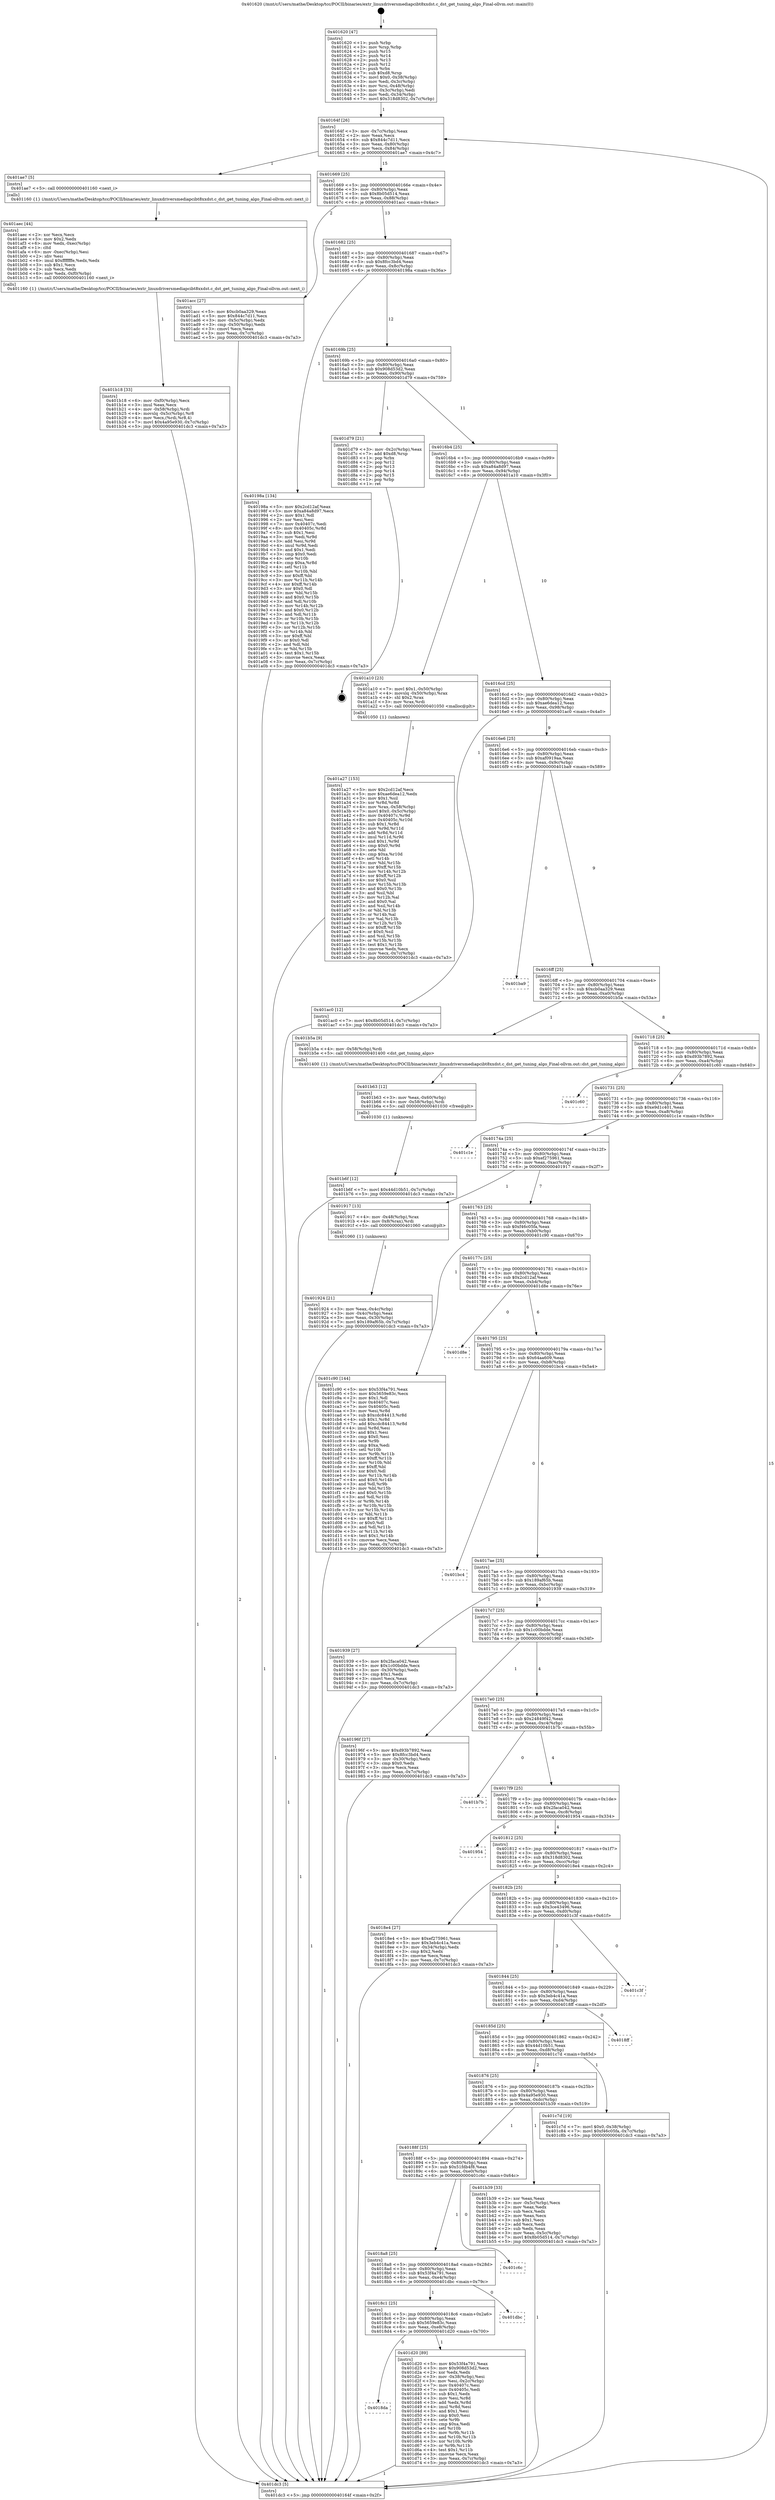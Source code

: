 digraph "0x401620" {
  label = "0x401620 (/mnt/c/Users/mathe/Desktop/tcc/POCII/binaries/extr_linuxdriversmediapcibt8xxdst.c_dst_get_tuning_algo_Final-ollvm.out::main(0))"
  labelloc = "t"
  node[shape=record]

  Entry [label="",width=0.3,height=0.3,shape=circle,fillcolor=black,style=filled]
  "0x40164f" [label="{
     0x40164f [26]\l
     | [instrs]\l
     &nbsp;&nbsp;0x40164f \<+3\>: mov -0x7c(%rbp),%eax\l
     &nbsp;&nbsp;0x401652 \<+2\>: mov %eax,%ecx\l
     &nbsp;&nbsp;0x401654 \<+6\>: sub $0x844c7d11,%ecx\l
     &nbsp;&nbsp;0x40165a \<+3\>: mov %eax,-0x80(%rbp)\l
     &nbsp;&nbsp;0x40165d \<+6\>: mov %ecx,-0x84(%rbp)\l
     &nbsp;&nbsp;0x401663 \<+6\>: je 0000000000401ae7 \<main+0x4c7\>\l
  }"]
  "0x401ae7" [label="{
     0x401ae7 [5]\l
     | [instrs]\l
     &nbsp;&nbsp;0x401ae7 \<+5\>: call 0000000000401160 \<next_i\>\l
     | [calls]\l
     &nbsp;&nbsp;0x401160 \{1\} (/mnt/c/Users/mathe/Desktop/tcc/POCII/binaries/extr_linuxdriversmediapcibt8xxdst.c_dst_get_tuning_algo_Final-ollvm.out::next_i)\l
  }"]
  "0x401669" [label="{
     0x401669 [25]\l
     | [instrs]\l
     &nbsp;&nbsp;0x401669 \<+5\>: jmp 000000000040166e \<main+0x4e\>\l
     &nbsp;&nbsp;0x40166e \<+3\>: mov -0x80(%rbp),%eax\l
     &nbsp;&nbsp;0x401671 \<+5\>: sub $0x8b05d514,%eax\l
     &nbsp;&nbsp;0x401676 \<+6\>: mov %eax,-0x88(%rbp)\l
     &nbsp;&nbsp;0x40167c \<+6\>: je 0000000000401acc \<main+0x4ac\>\l
  }"]
  Exit [label="",width=0.3,height=0.3,shape=circle,fillcolor=black,style=filled,peripheries=2]
  "0x401acc" [label="{
     0x401acc [27]\l
     | [instrs]\l
     &nbsp;&nbsp;0x401acc \<+5\>: mov $0xcb0aa329,%eax\l
     &nbsp;&nbsp;0x401ad1 \<+5\>: mov $0x844c7d11,%ecx\l
     &nbsp;&nbsp;0x401ad6 \<+3\>: mov -0x5c(%rbp),%edx\l
     &nbsp;&nbsp;0x401ad9 \<+3\>: cmp -0x50(%rbp),%edx\l
     &nbsp;&nbsp;0x401adc \<+3\>: cmovl %ecx,%eax\l
     &nbsp;&nbsp;0x401adf \<+3\>: mov %eax,-0x7c(%rbp)\l
     &nbsp;&nbsp;0x401ae2 \<+5\>: jmp 0000000000401dc3 \<main+0x7a3\>\l
  }"]
  "0x401682" [label="{
     0x401682 [25]\l
     | [instrs]\l
     &nbsp;&nbsp;0x401682 \<+5\>: jmp 0000000000401687 \<main+0x67\>\l
     &nbsp;&nbsp;0x401687 \<+3\>: mov -0x80(%rbp),%eax\l
     &nbsp;&nbsp;0x40168a \<+5\>: sub $0x8fcc3bd4,%eax\l
     &nbsp;&nbsp;0x40168f \<+6\>: mov %eax,-0x8c(%rbp)\l
     &nbsp;&nbsp;0x401695 \<+6\>: je 000000000040198a \<main+0x36a\>\l
  }"]
  "0x4018da" [label="{
     0x4018da\l
  }", style=dashed]
  "0x40198a" [label="{
     0x40198a [134]\l
     | [instrs]\l
     &nbsp;&nbsp;0x40198a \<+5\>: mov $0x2cd12af,%eax\l
     &nbsp;&nbsp;0x40198f \<+5\>: mov $0xa84a8d97,%ecx\l
     &nbsp;&nbsp;0x401994 \<+2\>: mov $0x1,%dl\l
     &nbsp;&nbsp;0x401996 \<+2\>: xor %esi,%esi\l
     &nbsp;&nbsp;0x401998 \<+7\>: mov 0x40407c,%edi\l
     &nbsp;&nbsp;0x40199f \<+8\>: mov 0x40405c,%r8d\l
     &nbsp;&nbsp;0x4019a7 \<+3\>: sub $0x1,%esi\l
     &nbsp;&nbsp;0x4019aa \<+3\>: mov %edi,%r9d\l
     &nbsp;&nbsp;0x4019ad \<+3\>: add %esi,%r9d\l
     &nbsp;&nbsp;0x4019b0 \<+4\>: imul %r9d,%edi\l
     &nbsp;&nbsp;0x4019b4 \<+3\>: and $0x1,%edi\l
     &nbsp;&nbsp;0x4019b7 \<+3\>: cmp $0x0,%edi\l
     &nbsp;&nbsp;0x4019ba \<+4\>: sete %r10b\l
     &nbsp;&nbsp;0x4019be \<+4\>: cmp $0xa,%r8d\l
     &nbsp;&nbsp;0x4019c2 \<+4\>: setl %r11b\l
     &nbsp;&nbsp;0x4019c6 \<+3\>: mov %r10b,%bl\l
     &nbsp;&nbsp;0x4019c9 \<+3\>: xor $0xff,%bl\l
     &nbsp;&nbsp;0x4019cc \<+3\>: mov %r11b,%r14b\l
     &nbsp;&nbsp;0x4019cf \<+4\>: xor $0xff,%r14b\l
     &nbsp;&nbsp;0x4019d3 \<+3\>: xor $0x0,%dl\l
     &nbsp;&nbsp;0x4019d6 \<+3\>: mov %bl,%r15b\l
     &nbsp;&nbsp;0x4019d9 \<+4\>: and $0x0,%r15b\l
     &nbsp;&nbsp;0x4019dd \<+3\>: and %dl,%r10b\l
     &nbsp;&nbsp;0x4019e0 \<+3\>: mov %r14b,%r12b\l
     &nbsp;&nbsp;0x4019e3 \<+4\>: and $0x0,%r12b\l
     &nbsp;&nbsp;0x4019e7 \<+3\>: and %dl,%r11b\l
     &nbsp;&nbsp;0x4019ea \<+3\>: or %r10b,%r15b\l
     &nbsp;&nbsp;0x4019ed \<+3\>: or %r11b,%r12b\l
     &nbsp;&nbsp;0x4019f0 \<+3\>: xor %r12b,%r15b\l
     &nbsp;&nbsp;0x4019f3 \<+3\>: or %r14b,%bl\l
     &nbsp;&nbsp;0x4019f6 \<+3\>: xor $0xff,%bl\l
     &nbsp;&nbsp;0x4019f9 \<+3\>: or $0x0,%dl\l
     &nbsp;&nbsp;0x4019fc \<+2\>: and %dl,%bl\l
     &nbsp;&nbsp;0x4019fe \<+3\>: or %bl,%r15b\l
     &nbsp;&nbsp;0x401a01 \<+4\>: test $0x1,%r15b\l
     &nbsp;&nbsp;0x401a05 \<+3\>: cmovne %ecx,%eax\l
     &nbsp;&nbsp;0x401a08 \<+3\>: mov %eax,-0x7c(%rbp)\l
     &nbsp;&nbsp;0x401a0b \<+5\>: jmp 0000000000401dc3 \<main+0x7a3\>\l
  }"]
  "0x40169b" [label="{
     0x40169b [25]\l
     | [instrs]\l
     &nbsp;&nbsp;0x40169b \<+5\>: jmp 00000000004016a0 \<main+0x80\>\l
     &nbsp;&nbsp;0x4016a0 \<+3\>: mov -0x80(%rbp),%eax\l
     &nbsp;&nbsp;0x4016a3 \<+5\>: sub $0x908d53d2,%eax\l
     &nbsp;&nbsp;0x4016a8 \<+6\>: mov %eax,-0x90(%rbp)\l
     &nbsp;&nbsp;0x4016ae \<+6\>: je 0000000000401d79 \<main+0x759\>\l
  }"]
  "0x401d20" [label="{
     0x401d20 [89]\l
     | [instrs]\l
     &nbsp;&nbsp;0x401d20 \<+5\>: mov $0x53f4a791,%eax\l
     &nbsp;&nbsp;0x401d25 \<+5\>: mov $0x908d53d2,%ecx\l
     &nbsp;&nbsp;0x401d2a \<+2\>: xor %edx,%edx\l
     &nbsp;&nbsp;0x401d2c \<+3\>: mov -0x38(%rbp),%esi\l
     &nbsp;&nbsp;0x401d2f \<+3\>: mov %esi,-0x2c(%rbp)\l
     &nbsp;&nbsp;0x401d32 \<+7\>: mov 0x40407c,%esi\l
     &nbsp;&nbsp;0x401d39 \<+7\>: mov 0x40405c,%edi\l
     &nbsp;&nbsp;0x401d40 \<+3\>: sub $0x1,%edx\l
     &nbsp;&nbsp;0x401d43 \<+3\>: mov %esi,%r8d\l
     &nbsp;&nbsp;0x401d46 \<+3\>: add %edx,%r8d\l
     &nbsp;&nbsp;0x401d49 \<+4\>: imul %r8d,%esi\l
     &nbsp;&nbsp;0x401d4d \<+3\>: and $0x1,%esi\l
     &nbsp;&nbsp;0x401d50 \<+3\>: cmp $0x0,%esi\l
     &nbsp;&nbsp;0x401d53 \<+4\>: sete %r9b\l
     &nbsp;&nbsp;0x401d57 \<+3\>: cmp $0xa,%edi\l
     &nbsp;&nbsp;0x401d5a \<+4\>: setl %r10b\l
     &nbsp;&nbsp;0x401d5e \<+3\>: mov %r9b,%r11b\l
     &nbsp;&nbsp;0x401d61 \<+3\>: and %r10b,%r11b\l
     &nbsp;&nbsp;0x401d64 \<+3\>: xor %r10b,%r9b\l
     &nbsp;&nbsp;0x401d67 \<+3\>: or %r9b,%r11b\l
     &nbsp;&nbsp;0x401d6a \<+4\>: test $0x1,%r11b\l
     &nbsp;&nbsp;0x401d6e \<+3\>: cmovne %ecx,%eax\l
     &nbsp;&nbsp;0x401d71 \<+3\>: mov %eax,-0x7c(%rbp)\l
     &nbsp;&nbsp;0x401d74 \<+5\>: jmp 0000000000401dc3 \<main+0x7a3\>\l
  }"]
  "0x401d79" [label="{
     0x401d79 [21]\l
     | [instrs]\l
     &nbsp;&nbsp;0x401d79 \<+3\>: mov -0x2c(%rbp),%eax\l
     &nbsp;&nbsp;0x401d7c \<+7\>: add $0xd8,%rsp\l
     &nbsp;&nbsp;0x401d83 \<+1\>: pop %rbx\l
     &nbsp;&nbsp;0x401d84 \<+2\>: pop %r12\l
     &nbsp;&nbsp;0x401d86 \<+2\>: pop %r13\l
     &nbsp;&nbsp;0x401d88 \<+2\>: pop %r14\l
     &nbsp;&nbsp;0x401d8a \<+2\>: pop %r15\l
     &nbsp;&nbsp;0x401d8c \<+1\>: pop %rbp\l
     &nbsp;&nbsp;0x401d8d \<+1\>: ret\l
  }"]
  "0x4016b4" [label="{
     0x4016b4 [25]\l
     | [instrs]\l
     &nbsp;&nbsp;0x4016b4 \<+5\>: jmp 00000000004016b9 \<main+0x99\>\l
     &nbsp;&nbsp;0x4016b9 \<+3\>: mov -0x80(%rbp),%eax\l
     &nbsp;&nbsp;0x4016bc \<+5\>: sub $0xa84a8d97,%eax\l
     &nbsp;&nbsp;0x4016c1 \<+6\>: mov %eax,-0x94(%rbp)\l
     &nbsp;&nbsp;0x4016c7 \<+6\>: je 0000000000401a10 \<main+0x3f0\>\l
  }"]
  "0x4018c1" [label="{
     0x4018c1 [25]\l
     | [instrs]\l
     &nbsp;&nbsp;0x4018c1 \<+5\>: jmp 00000000004018c6 \<main+0x2a6\>\l
     &nbsp;&nbsp;0x4018c6 \<+3\>: mov -0x80(%rbp),%eax\l
     &nbsp;&nbsp;0x4018c9 \<+5\>: sub $0x5659e83c,%eax\l
     &nbsp;&nbsp;0x4018ce \<+6\>: mov %eax,-0xe8(%rbp)\l
     &nbsp;&nbsp;0x4018d4 \<+6\>: je 0000000000401d20 \<main+0x700\>\l
  }"]
  "0x401a10" [label="{
     0x401a10 [23]\l
     | [instrs]\l
     &nbsp;&nbsp;0x401a10 \<+7\>: movl $0x1,-0x50(%rbp)\l
     &nbsp;&nbsp;0x401a17 \<+4\>: movslq -0x50(%rbp),%rax\l
     &nbsp;&nbsp;0x401a1b \<+4\>: shl $0x2,%rax\l
     &nbsp;&nbsp;0x401a1f \<+3\>: mov %rax,%rdi\l
     &nbsp;&nbsp;0x401a22 \<+5\>: call 0000000000401050 \<malloc@plt\>\l
     | [calls]\l
     &nbsp;&nbsp;0x401050 \{1\} (unknown)\l
  }"]
  "0x4016cd" [label="{
     0x4016cd [25]\l
     | [instrs]\l
     &nbsp;&nbsp;0x4016cd \<+5\>: jmp 00000000004016d2 \<main+0xb2\>\l
     &nbsp;&nbsp;0x4016d2 \<+3\>: mov -0x80(%rbp),%eax\l
     &nbsp;&nbsp;0x4016d5 \<+5\>: sub $0xae6dea12,%eax\l
     &nbsp;&nbsp;0x4016da \<+6\>: mov %eax,-0x98(%rbp)\l
     &nbsp;&nbsp;0x4016e0 \<+6\>: je 0000000000401ac0 \<main+0x4a0\>\l
  }"]
  "0x401dbc" [label="{
     0x401dbc\l
  }", style=dashed]
  "0x401ac0" [label="{
     0x401ac0 [12]\l
     | [instrs]\l
     &nbsp;&nbsp;0x401ac0 \<+7\>: movl $0x8b05d514,-0x7c(%rbp)\l
     &nbsp;&nbsp;0x401ac7 \<+5\>: jmp 0000000000401dc3 \<main+0x7a3\>\l
  }"]
  "0x4016e6" [label="{
     0x4016e6 [25]\l
     | [instrs]\l
     &nbsp;&nbsp;0x4016e6 \<+5\>: jmp 00000000004016eb \<main+0xcb\>\l
     &nbsp;&nbsp;0x4016eb \<+3\>: mov -0x80(%rbp),%eax\l
     &nbsp;&nbsp;0x4016ee \<+5\>: sub $0xaf0919aa,%eax\l
     &nbsp;&nbsp;0x4016f3 \<+6\>: mov %eax,-0x9c(%rbp)\l
     &nbsp;&nbsp;0x4016f9 \<+6\>: je 0000000000401ba9 \<main+0x589\>\l
  }"]
  "0x4018a8" [label="{
     0x4018a8 [25]\l
     | [instrs]\l
     &nbsp;&nbsp;0x4018a8 \<+5\>: jmp 00000000004018ad \<main+0x28d\>\l
     &nbsp;&nbsp;0x4018ad \<+3\>: mov -0x80(%rbp),%eax\l
     &nbsp;&nbsp;0x4018b0 \<+5\>: sub $0x53f4a791,%eax\l
     &nbsp;&nbsp;0x4018b5 \<+6\>: mov %eax,-0xe4(%rbp)\l
     &nbsp;&nbsp;0x4018bb \<+6\>: je 0000000000401dbc \<main+0x79c\>\l
  }"]
  "0x401ba9" [label="{
     0x401ba9\l
  }", style=dashed]
  "0x4016ff" [label="{
     0x4016ff [25]\l
     | [instrs]\l
     &nbsp;&nbsp;0x4016ff \<+5\>: jmp 0000000000401704 \<main+0xe4\>\l
     &nbsp;&nbsp;0x401704 \<+3\>: mov -0x80(%rbp),%eax\l
     &nbsp;&nbsp;0x401707 \<+5\>: sub $0xcb0aa329,%eax\l
     &nbsp;&nbsp;0x40170c \<+6\>: mov %eax,-0xa0(%rbp)\l
     &nbsp;&nbsp;0x401712 \<+6\>: je 0000000000401b5a \<main+0x53a\>\l
  }"]
  "0x401c6c" [label="{
     0x401c6c\l
  }", style=dashed]
  "0x401b5a" [label="{
     0x401b5a [9]\l
     | [instrs]\l
     &nbsp;&nbsp;0x401b5a \<+4\>: mov -0x58(%rbp),%rdi\l
     &nbsp;&nbsp;0x401b5e \<+5\>: call 0000000000401400 \<dst_get_tuning_algo\>\l
     | [calls]\l
     &nbsp;&nbsp;0x401400 \{1\} (/mnt/c/Users/mathe/Desktop/tcc/POCII/binaries/extr_linuxdriversmediapcibt8xxdst.c_dst_get_tuning_algo_Final-ollvm.out::dst_get_tuning_algo)\l
  }"]
  "0x401718" [label="{
     0x401718 [25]\l
     | [instrs]\l
     &nbsp;&nbsp;0x401718 \<+5\>: jmp 000000000040171d \<main+0xfd\>\l
     &nbsp;&nbsp;0x40171d \<+3\>: mov -0x80(%rbp),%eax\l
     &nbsp;&nbsp;0x401720 \<+5\>: sub $0xd93b7892,%eax\l
     &nbsp;&nbsp;0x401725 \<+6\>: mov %eax,-0xa4(%rbp)\l
     &nbsp;&nbsp;0x40172b \<+6\>: je 0000000000401c60 \<main+0x640\>\l
  }"]
  "0x401b6f" [label="{
     0x401b6f [12]\l
     | [instrs]\l
     &nbsp;&nbsp;0x401b6f \<+7\>: movl $0x44d10b51,-0x7c(%rbp)\l
     &nbsp;&nbsp;0x401b76 \<+5\>: jmp 0000000000401dc3 \<main+0x7a3\>\l
  }"]
  "0x401c60" [label="{
     0x401c60\l
  }", style=dashed]
  "0x401731" [label="{
     0x401731 [25]\l
     | [instrs]\l
     &nbsp;&nbsp;0x401731 \<+5\>: jmp 0000000000401736 \<main+0x116\>\l
     &nbsp;&nbsp;0x401736 \<+3\>: mov -0x80(%rbp),%eax\l
     &nbsp;&nbsp;0x401739 \<+5\>: sub $0xe9d1c401,%eax\l
     &nbsp;&nbsp;0x40173e \<+6\>: mov %eax,-0xa8(%rbp)\l
     &nbsp;&nbsp;0x401744 \<+6\>: je 0000000000401c1e \<main+0x5fe\>\l
  }"]
  "0x401b63" [label="{
     0x401b63 [12]\l
     | [instrs]\l
     &nbsp;&nbsp;0x401b63 \<+3\>: mov %eax,-0x60(%rbp)\l
     &nbsp;&nbsp;0x401b66 \<+4\>: mov -0x58(%rbp),%rdi\l
     &nbsp;&nbsp;0x401b6a \<+5\>: call 0000000000401030 \<free@plt\>\l
     | [calls]\l
     &nbsp;&nbsp;0x401030 \{1\} (unknown)\l
  }"]
  "0x401c1e" [label="{
     0x401c1e\l
  }", style=dashed]
  "0x40174a" [label="{
     0x40174a [25]\l
     | [instrs]\l
     &nbsp;&nbsp;0x40174a \<+5\>: jmp 000000000040174f \<main+0x12f\>\l
     &nbsp;&nbsp;0x40174f \<+3\>: mov -0x80(%rbp),%eax\l
     &nbsp;&nbsp;0x401752 \<+5\>: sub $0xef275961,%eax\l
     &nbsp;&nbsp;0x401757 \<+6\>: mov %eax,-0xac(%rbp)\l
     &nbsp;&nbsp;0x40175d \<+6\>: je 0000000000401917 \<main+0x2f7\>\l
  }"]
  "0x40188f" [label="{
     0x40188f [25]\l
     | [instrs]\l
     &nbsp;&nbsp;0x40188f \<+5\>: jmp 0000000000401894 \<main+0x274\>\l
     &nbsp;&nbsp;0x401894 \<+3\>: mov -0x80(%rbp),%eax\l
     &nbsp;&nbsp;0x401897 \<+5\>: sub $0x51fdb4f8,%eax\l
     &nbsp;&nbsp;0x40189c \<+6\>: mov %eax,-0xe0(%rbp)\l
     &nbsp;&nbsp;0x4018a2 \<+6\>: je 0000000000401c6c \<main+0x64c\>\l
  }"]
  "0x401917" [label="{
     0x401917 [13]\l
     | [instrs]\l
     &nbsp;&nbsp;0x401917 \<+4\>: mov -0x48(%rbp),%rax\l
     &nbsp;&nbsp;0x40191b \<+4\>: mov 0x8(%rax),%rdi\l
     &nbsp;&nbsp;0x40191f \<+5\>: call 0000000000401060 \<atoi@plt\>\l
     | [calls]\l
     &nbsp;&nbsp;0x401060 \{1\} (unknown)\l
  }"]
  "0x401763" [label="{
     0x401763 [25]\l
     | [instrs]\l
     &nbsp;&nbsp;0x401763 \<+5\>: jmp 0000000000401768 \<main+0x148\>\l
     &nbsp;&nbsp;0x401768 \<+3\>: mov -0x80(%rbp),%eax\l
     &nbsp;&nbsp;0x40176b \<+5\>: sub $0xf46c05fa,%eax\l
     &nbsp;&nbsp;0x401770 \<+6\>: mov %eax,-0xb0(%rbp)\l
     &nbsp;&nbsp;0x401776 \<+6\>: je 0000000000401c90 \<main+0x670\>\l
  }"]
  "0x401b39" [label="{
     0x401b39 [33]\l
     | [instrs]\l
     &nbsp;&nbsp;0x401b39 \<+2\>: xor %eax,%eax\l
     &nbsp;&nbsp;0x401b3b \<+3\>: mov -0x5c(%rbp),%ecx\l
     &nbsp;&nbsp;0x401b3e \<+2\>: mov %eax,%edx\l
     &nbsp;&nbsp;0x401b40 \<+2\>: sub %ecx,%edx\l
     &nbsp;&nbsp;0x401b42 \<+2\>: mov %eax,%ecx\l
     &nbsp;&nbsp;0x401b44 \<+3\>: sub $0x1,%ecx\l
     &nbsp;&nbsp;0x401b47 \<+2\>: add %ecx,%edx\l
     &nbsp;&nbsp;0x401b49 \<+2\>: sub %edx,%eax\l
     &nbsp;&nbsp;0x401b4b \<+3\>: mov %eax,-0x5c(%rbp)\l
     &nbsp;&nbsp;0x401b4e \<+7\>: movl $0x8b05d514,-0x7c(%rbp)\l
     &nbsp;&nbsp;0x401b55 \<+5\>: jmp 0000000000401dc3 \<main+0x7a3\>\l
  }"]
  "0x401c90" [label="{
     0x401c90 [144]\l
     | [instrs]\l
     &nbsp;&nbsp;0x401c90 \<+5\>: mov $0x53f4a791,%eax\l
     &nbsp;&nbsp;0x401c95 \<+5\>: mov $0x5659e83c,%ecx\l
     &nbsp;&nbsp;0x401c9a \<+2\>: mov $0x1,%dl\l
     &nbsp;&nbsp;0x401c9c \<+7\>: mov 0x40407c,%esi\l
     &nbsp;&nbsp;0x401ca3 \<+7\>: mov 0x40405c,%edi\l
     &nbsp;&nbsp;0x401caa \<+3\>: mov %esi,%r8d\l
     &nbsp;&nbsp;0x401cad \<+7\>: sub $0xcdc84413,%r8d\l
     &nbsp;&nbsp;0x401cb4 \<+4\>: sub $0x1,%r8d\l
     &nbsp;&nbsp;0x401cb8 \<+7\>: add $0xcdc84413,%r8d\l
     &nbsp;&nbsp;0x401cbf \<+4\>: imul %r8d,%esi\l
     &nbsp;&nbsp;0x401cc3 \<+3\>: and $0x1,%esi\l
     &nbsp;&nbsp;0x401cc6 \<+3\>: cmp $0x0,%esi\l
     &nbsp;&nbsp;0x401cc9 \<+4\>: sete %r9b\l
     &nbsp;&nbsp;0x401ccd \<+3\>: cmp $0xa,%edi\l
     &nbsp;&nbsp;0x401cd0 \<+4\>: setl %r10b\l
     &nbsp;&nbsp;0x401cd4 \<+3\>: mov %r9b,%r11b\l
     &nbsp;&nbsp;0x401cd7 \<+4\>: xor $0xff,%r11b\l
     &nbsp;&nbsp;0x401cdb \<+3\>: mov %r10b,%bl\l
     &nbsp;&nbsp;0x401cde \<+3\>: xor $0xff,%bl\l
     &nbsp;&nbsp;0x401ce1 \<+3\>: xor $0x0,%dl\l
     &nbsp;&nbsp;0x401ce4 \<+3\>: mov %r11b,%r14b\l
     &nbsp;&nbsp;0x401ce7 \<+4\>: and $0x0,%r14b\l
     &nbsp;&nbsp;0x401ceb \<+3\>: and %dl,%r9b\l
     &nbsp;&nbsp;0x401cee \<+3\>: mov %bl,%r15b\l
     &nbsp;&nbsp;0x401cf1 \<+4\>: and $0x0,%r15b\l
     &nbsp;&nbsp;0x401cf5 \<+3\>: and %dl,%r10b\l
     &nbsp;&nbsp;0x401cf8 \<+3\>: or %r9b,%r14b\l
     &nbsp;&nbsp;0x401cfb \<+3\>: or %r10b,%r15b\l
     &nbsp;&nbsp;0x401cfe \<+3\>: xor %r15b,%r14b\l
     &nbsp;&nbsp;0x401d01 \<+3\>: or %bl,%r11b\l
     &nbsp;&nbsp;0x401d04 \<+4\>: xor $0xff,%r11b\l
     &nbsp;&nbsp;0x401d08 \<+3\>: or $0x0,%dl\l
     &nbsp;&nbsp;0x401d0b \<+3\>: and %dl,%r11b\l
     &nbsp;&nbsp;0x401d0e \<+3\>: or %r11b,%r14b\l
     &nbsp;&nbsp;0x401d11 \<+4\>: test $0x1,%r14b\l
     &nbsp;&nbsp;0x401d15 \<+3\>: cmovne %ecx,%eax\l
     &nbsp;&nbsp;0x401d18 \<+3\>: mov %eax,-0x7c(%rbp)\l
     &nbsp;&nbsp;0x401d1b \<+5\>: jmp 0000000000401dc3 \<main+0x7a3\>\l
  }"]
  "0x40177c" [label="{
     0x40177c [25]\l
     | [instrs]\l
     &nbsp;&nbsp;0x40177c \<+5\>: jmp 0000000000401781 \<main+0x161\>\l
     &nbsp;&nbsp;0x401781 \<+3\>: mov -0x80(%rbp),%eax\l
     &nbsp;&nbsp;0x401784 \<+5\>: sub $0x2cd12af,%eax\l
     &nbsp;&nbsp;0x401789 \<+6\>: mov %eax,-0xb4(%rbp)\l
     &nbsp;&nbsp;0x40178f \<+6\>: je 0000000000401d8e \<main+0x76e\>\l
  }"]
  "0x401876" [label="{
     0x401876 [25]\l
     | [instrs]\l
     &nbsp;&nbsp;0x401876 \<+5\>: jmp 000000000040187b \<main+0x25b\>\l
     &nbsp;&nbsp;0x40187b \<+3\>: mov -0x80(%rbp),%eax\l
     &nbsp;&nbsp;0x40187e \<+5\>: sub $0x4a95e930,%eax\l
     &nbsp;&nbsp;0x401883 \<+6\>: mov %eax,-0xdc(%rbp)\l
     &nbsp;&nbsp;0x401889 \<+6\>: je 0000000000401b39 \<main+0x519\>\l
  }"]
  "0x401d8e" [label="{
     0x401d8e\l
  }", style=dashed]
  "0x401795" [label="{
     0x401795 [25]\l
     | [instrs]\l
     &nbsp;&nbsp;0x401795 \<+5\>: jmp 000000000040179a \<main+0x17a\>\l
     &nbsp;&nbsp;0x40179a \<+3\>: mov -0x80(%rbp),%eax\l
     &nbsp;&nbsp;0x40179d \<+5\>: sub $0x64aa609,%eax\l
     &nbsp;&nbsp;0x4017a2 \<+6\>: mov %eax,-0xb8(%rbp)\l
     &nbsp;&nbsp;0x4017a8 \<+6\>: je 0000000000401bc4 \<main+0x5a4\>\l
  }"]
  "0x401c7d" [label="{
     0x401c7d [19]\l
     | [instrs]\l
     &nbsp;&nbsp;0x401c7d \<+7\>: movl $0x0,-0x38(%rbp)\l
     &nbsp;&nbsp;0x401c84 \<+7\>: movl $0xf46c05fa,-0x7c(%rbp)\l
     &nbsp;&nbsp;0x401c8b \<+5\>: jmp 0000000000401dc3 \<main+0x7a3\>\l
  }"]
  "0x401bc4" [label="{
     0x401bc4\l
  }", style=dashed]
  "0x4017ae" [label="{
     0x4017ae [25]\l
     | [instrs]\l
     &nbsp;&nbsp;0x4017ae \<+5\>: jmp 00000000004017b3 \<main+0x193\>\l
     &nbsp;&nbsp;0x4017b3 \<+3\>: mov -0x80(%rbp),%eax\l
     &nbsp;&nbsp;0x4017b6 \<+5\>: sub $0x189af65b,%eax\l
     &nbsp;&nbsp;0x4017bb \<+6\>: mov %eax,-0xbc(%rbp)\l
     &nbsp;&nbsp;0x4017c1 \<+6\>: je 0000000000401939 \<main+0x319\>\l
  }"]
  "0x40185d" [label="{
     0x40185d [25]\l
     | [instrs]\l
     &nbsp;&nbsp;0x40185d \<+5\>: jmp 0000000000401862 \<main+0x242\>\l
     &nbsp;&nbsp;0x401862 \<+3\>: mov -0x80(%rbp),%eax\l
     &nbsp;&nbsp;0x401865 \<+5\>: sub $0x44d10b51,%eax\l
     &nbsp;&nbsp;0x40186a \<+6\>: mov %eax,-0xd8(%rbp)\l
     &nbsp;&nbsp;0x401870 \<+6\>: je 0000000000401c7d \<main+0x65d\>\l
  }"]
  "0x401939" [label="{
     0x401939 [27]\l
     | [instrs]\l
     &nbsp;&nbsp;0x401939 \<+5\>: mov $0x2faca042,%eax\l
     &nbsp;&nbsp;0x40193e \<+5\>: mov $0x1c00bdde,%ecx\l
     &nbsp;&nbsp;0x401943 \<+3\>: mov -0x30(%rbp),%edx\l
     &nbsp;&nbsp;0x401946 \<+3\>: cmp $0x1,%edx\l
     &nbsp;&nbsp;0x401949 \<+3\>: cmovl %ecx,%eax\l
     &nbsp;&nbsp;0x40194c \<+3\>: mov %eax,-0x7c(%rbp)\l
     &nbsp;&nbsp;0x40194f \<+5\>: jmp 0000000000401dc3 \<main+0x7a3\>\l
  }"]
  "0x4017c7" [label="{
     0x4017c7 [25]\l
     | [instrs]\l
     &nbsp;&nbsp;0x4017c7 \<+5\>: jmp 00000000004017cc \<main+0x1ac\>\l
     &nbsp;&nbsp;0x4017cc \<+3\>: mov -0x80(%rbp),%eax\l
     &nbsp;&nbsp;0x4017cf \<+5\>: sub $0x1c00bdde,%eax\l
     &nbsp;&nbsp;0x4017d4 \<+6\>: mov %eax,-0xc0(%rbp)\l
     &nbsp;&nbsp;0x4017da \<+6\>: je 000000000040196f \<main+0x34f\>\l
  }"]
  "0x4018ff" [label="{
     0x4018ff\l
  }", style=dashed]
  "0x40196f" [label="{
     0x40196f [27]\l
     | [instrs]\l
     &nbsp;&nbsp;0x40196f \<+5\>: mov $0xd93b7892,%eax\l
     &nbsp;&nbsp;0x401974 \<+5\>: mov $0x8fcc3bd4,%ecx\l
     &nbsp;&nbsp;0x401979 \<+3\>: mov -0x30(%rbp),%edx\l
     &nbsp;&nbsp;0x40197c \<+3\>: cmp $0x0,%edx\l
     &nbsp;&nbsp;0x40197f \<+3\>: cmove %ecx,%eax\l
     &nbsp;&nbsp;0x401982 \<+3\>: mov %eax,-0x7c(%rbp)\l
     &nbsp;&nbsp;0x401985 \<+5\>: jmp 0000000000401dc3 \<main+0x7a3\>\l
  }"]
  "0x4017e0" [label="{
     0x4017e0 [25]\l
     | [instrs]\l
     &nbsp;&nbsp;0x4017e0 \<+5\>: jmp 00000000004017e5 \<main+0x1c5\>\l
     &nbsp;&nbsp;0x4017e5 \<+3\>: mov -0x80(%rbp),%eax\l
     &nbsp;&nbsp;0x4017e8 \<+5\>: sub $0x24849f42,%eax\l
     &nbsp;&nbsp;0x4017ed \<+6\>: mov %eax,-0xc4(%rbp)\l
     &nbsp;&nbsp;0x4017f3 \<+6\>: je 0000000000401b7b \<main+0x55b\>\l
  }"]
  "0x401844" [label="{
     0x401844 [25]\l
     | [instrs]\l
     &nbsp;&nbsp;0x401844 \<+5\>: jmp 0000000000401849 \<main+0x229\>\l
     &nbsp;&nbsp;0x401849 \<+3\>: mov -0x80(%rbp),%eax\l
     &nbsp;&nbsp;0x40184c \<+5\>: sub $0x3eb4c41a,%eax\l
     &nbsp;&nbsp;0x401851 \<+6\>: mov %eax,-0xd4(%rbp)\l
     &nbsp;&nbsp;0x401857 \<+6\>: je 00000000004018ff \<main+0x2df\>\l
  }"]
  "0x401b7b" [label="{
     0x401b7b\l
  }", style=dashed]
  "0x4017f9" [label="{
     0x4017f9 [25]\l
     | [instrs]\l
     &nbsp;&nbsp;0x4017f9 \<+5\>: jmp 00000000004017fe \<main+0x1de\>\l
     &nbsp;&nbsp;0x4017fe \<+3\>: mov -0x80(%rbp),%eax\l
     &nbsp;&nbsp;0x401801 \<+5\>: sub $0x2faca042,%eax\l
     &nbsp;&nbsp;0x401806 \<+6\>: mov %eax,-0xc8(%rbp)\l
     &nbsp;&nbsp;0x40180c \<+6\>: je 0000000000401954 \<main+0x334\>\l
  }"]
  "0x401c3f" [label="{
     0x401c3f\l
  }", style=dashed]
  "0x401954" [label="{
     0x401954\l
  }", style=dashed]
  "0x401812" [label="{
     0x401812 [25]\l
     | [instrs]\l
     &nbsp;&nbsp;0x401812 \<+5\>: jmp 0000000000401817 \<main+0x1f7\>\l
     &nbsp;&nbsp;0x401817 \<+3\>: mov -0x80(%rbp),%eax\l
     &nbsp;&nbsp;0x40181a \<+5\>: sub $0x318d8302,%eax\l
     &nbsp;&nbsp;0x40181f \<+6\>: mov %eax,-0xcc(%rbp)\l
     &nbsp;&nbsp;0x401825 \<+6\>: je 00000000004018e4 \<main+0x2c4\>\l
  }"]
  "0x401b18" [label="{
     0x401b18 [33]\l
     | [instrs]\l
     &nbsp;&nbsp;0x401b18 \<+6\>: mov -0xf0(%rbp),%ecx\l
     &nbsp;&nbsp;0x401b1e \<+3\>: imul %eax,%ecx\l
     &nbsp;&nbsp;0x401b21 \<+4\>: mov -0x58(%rbp),%rdi\l
     &nbsp;&nbsp;0x401b25 \<+4\>: movslq -0x5c(%rbp),%r8\l
     &nbsp;&nbsp;0x401b29 \<+4\>: mov %ecx,(%rdi,%r8,4)\l
     &nbsp;&nbsp;0x401b2d \<+7\>: movl $0x4a95e930,-0x7c(%rbp)\l
     &nbsp;&nbsp;0x401b34 \<+5\>: jmp 0000000000401dc3 \<main+0x7a3\>\l
  }"]
  "0x4018e4" [label="{
     0x4018e4 [27]\l
     | [instrs]\l
     &nbsp;&nbsp;0x4018e4 \<+5\>: mov $0xef275961,%eax\l
     &nbsp;&nbsp;0x4018e9 \<+5\>: mov $0x3eb4c41a,%ecx\l
     &nbsp;&nbsp;0x4018ee \<+3\>: mov -0x34(%rbp),%edx\l
     &nbsp;&nbsp;0x4018f1 \<+3\>: cmp $0x2,%edx\l
     &nbsp;&nbsp;0x4018f4 \<+3\>: cmovne %ecx,%eax\l
     &nbsp;&nbsp;0x4018f7 \<+3\>: mov %eax,-0x7c(%rbp)\l
     &nbsp;&nbsp;0x4018fa \<+5\>: jmp 0000000000401dc3 \<main+0x7a3\>\l
  }"]
  "0x40182b" [label="{
     0x40182b [25]\l
     | [instrs]\l
     &nbsp;&nbsp;0x40182b \<+5\>: jmp 0000000000401830 \<main+0x210\>\l
     &nbsp;&nbsp;0x401830 \<+3\>: mov -0x80(%rbp),%eax\l
     &nbsp;&nbsp;0x401833 \<+5\>: sub $0x3ce43496,%eax\l
     &nbsp;&nbsp;0x401838 \<+6\>: mov %eax,-0xd0(%rbp)\l
     &nbsp;&nbsp;0x40183e \<+6\>: je 0000000000401c3f \<main+0x61f\>\l
  }"]
  "0x401dc3" [label="{
     0x401dc3 [5]\l
     | [instrs]\l
     &nbsp;&nbsp;0x401dc3 \<+5\>: jmp 000000000040164f \<main+0x2f\>\l
  }"]
  "0x401620" [label="{
     0x401620 [47]\l
     | [instrs]\l
     &nbsp;&nbsp;0x401620 \<+1\>: push %rbp\l
     &nbsp;&nbsp;0x401621 \<+3\>: mov %rsp,%rbp\l
     &nbsp;&nbsp;0x401624 \<+2\>: push %r15\l
     &nbsp;&nbsp;0x401626 \<+2\>: push %r14\l
     &nbsp;&nbsp;0x401628 \<+2\>: push %r13\l
     &nbsp;&nbsp;0x40162a \<+2\>: push %r12\l
     &nbsp;&nbsp;0x40162c \<+1\>: push %rbx\l
     &nbsp;&nbsp;0x40162d \<+7\>: sub $0xd8,%rsp\l
     &nbsp;&nbsp;0x401634 \<+7\>: movl $0x0,-0x38(%rbp)\l
     &nbsp;&nbsp;0x40163b \<+3\>: mov %edi,-0x3c(%rbp)\l
     &nbsp;&nbsp;0x40163e \<+4\>: mov %rsi,-0x48(%rbp)\l
     &nbsp;&nbsp;0x401642 \<+3\>: mov -0x3c(%rbp),%edi\l
     &nbsp;&nbsp;0x401645 \<+3\>: mov %edi,-0x34(%rbp)\l
     &nbsp;&nbsp;0x401648 \<+7\>: movl $0x318d8302,-0x7c(%rbp)\l
  }"]
  "0x401924" [label="{
     0x401924 [21]\l
     | [instrs]\l
     &nbsp;&nbsp;0x401924 \<+3\>: mov %eax,-0x4c(%rbp)\l
     &nbsp;&nbsp;0x401927 \<+3\>: mov -0x4c(%rbp),%eax\l
     &nbsp;&nbsp;0x40192a \<+3\>: mov %eax,-0x30(%rbp)\l
     &nbsp;&nbsp;0x40192d \<+7\>: movl $0x189af65b,-0x7c(%rbp)\l
     &nbsp;&nbsp;0x401934 \<+5\>: jmp 0000000000401dc3 \<main+0x7a3\>\l
  }"]
  "0x401a27" [label="{
     0x401a27 [153]\l
     | [instrs]\l
     &nbsp;&nbsp;0x401a27 \<+5\>: mov $0x2cd12af,%ecx\l
     &nbsp;&nbsp;0x401a2c \<+5\>: mov $0xae6dea12,%edx\l
     &nbsp;&nbsp;0x401a31 \<+3\>: mov $0x1,%sil\l
     &nbsp;&nbsp;0x401a34 \<+3\>: xor %r8d,%r8d\l
     &nbsp;&nbsp;0x401a37 \<+4\>: mov %rax,-0x58(%rbp)\l
     &nbsp;&nbsp;0x401a3b \<+7\>: movl $0x0,-0x5c(%rbp)\l
     &nbsp;&nbsp;0x401a42 \<+8\>: mov 0x40407c,%r9d\l
     &nbsp;&nbsp;0x401a4a \<+8\>: mov 0x40405c,%r10d\l
     &nbsp;&nbsp;0x401a52 \<+4\>: sub $0x1,%r8d\l
     &nbsp;&nbsp;0x401a56 \<+3\>: mov %r9d,%r11d\l
     &nbsp;&nbsp;0x401a59 \<+3\>: add %r8d,%r11d\l
     &nbsp;&nbsp;0x401a5c \<+4\>: imul %r11d,%r9d\l
     &nbsp;&nbsp;0x401a60 \<+4\>: and $0x1,%r9d\l
     &nbsp;&nbsp;0x401a64 \<+4\>: cmp $0x0,%r9d\l
     &nbsp;&nbsp;0x401a68 \<+3\>: sete %bl\l
     &nbsp;&nbsp;0x401a6b \<+4\>: cmp $0xa,%r10d\l
     &nbsp;&nbsp;0x401a6f \<+4\>: setl %r14b\l
     &nbsp;&nbsp;0x401a73 \<+3\>: mov %bl,%r15b\l
     &nbsp;&nbsp;0x401a76 \<+4\>: xor $0xff,%r15b\l
     &nbsp;&nbsp;0x401a7a \<+3\>: mov %r14b,%r12b\l
     &nbsp;&nbsp;0x401a7d \<+4\>: xor $0xff,%r12b\l
     &nbsp;&nbsp;0x401a81 \<+4\>: xor $0x0,%sil\l
     &nbsp;&nbsp;0x401a85 \<+3\>: mov %r15b,%r13b\l
     &nbsp;&nbsp;0x401a88 \<+4\>: and $0x0,%r13b\l
     &nbsp;&nbsp;0x401a8c \<+3\>: and %sil,%bl\l
     &nbsp;&nbsp;0x401a8f \<+3\>: mov %r12b,%al\l
     &nbsp;&nbsp;0x401a92 \<+2\>: and $0x0,%al\l
     &nbsp;&nbsp;0x401a94 \<+3\>: and %sil,%r14b\l
     &nbsp;&nbsp;0x401a97 \<+3\>: or %bl,%r13b\l
     &nbsp;&nbsp;0x401a9a \<+3\>: or %r14b,%al\l
     &nbsp;&nbsp;0x401a9d \<+3\>: xor %al,%r13b\l
     &nbsp;&nbsp;0x401aa0 \<+3\>: or %r12b,%r15b\l
     &nbsp;&nbsp;0x401aa3 \<+4\>: xor $0xff,%r15b\l
     &nbsp;&nbsp;0x401aa7 \<+4\>: or $0x0,%sil\l
     &nbsp;&nbsp;0x401aab \<+3\>: and %sil,%r15b\l
     &nbsp;&nbsp;0x401aae \<+3\>: or %r15b,%r13b\l
     &nbsp;&nbsp;0x401ab1 \<+4\>: test $0x1,%r13b\l
     &nbsp;&nbsp;0x401ab5 \<+3\>: cmovne %edx,%ecx\l
     &nbsp;&nbsp;0x401ab8 \<+3\>: mov %ecx,-0x7c(%rbp)\l
     &nbsp;&nbsp;0x401abb \<+5\>: jmp 0000000000401dc3 \<main+0x7a3\>\l
  }"]
  "0x401aec" [label="{
     0x401aec [44]\l
     | [instrs]\l
     &nbsp;&nbsp;0x401aec \<+2\>: xor %ecx,%ecx\l
     &nbsp;&nbsp;0x401aee \<+5\>: mov $0x2,%edx\l
     &nbsp;&nbsp;0x401af3 \<+6\>: mov %edx,-0xec(%rbp)\l
     &nbsp;&nbsp;0x401af9 \<+1\>: cltd\l
     &nbsp;&nbsp;0x401afa \<+6\>: mov -0xec(%rbp),%esi\l
     &nbsp;&nbsp;0x401b00 \<+2\>: idiv %esi\l
     &nbsp;&nbsp;0x401b02 \<+6\>: imul $0xfffffffe,%edx,%edx\l
     &nbsp;&nbsp;0x401b08 \<+3\>: sub $0x1,%ecx\l
     &nbsp;&nbsp;0x401b0b \<+2\>: sub %ecx,%edx\l
     &nbsp;&nbsp;0x401b0d \<+6\>: mov %edx,-0xf0(%rbp)\l
     &nbsp;&nbsp;0x401b13 \<+5\>: call 0000000000401160 \<next_i\>\l
     | [calls]\l
     &nbsp;&nbsp;0x401160 \{1\} (/mnt/c/Users/mathe/Desktop/tcc/POCII/binaries/extr_linuxdriversmediapcibt8xxdst.c_dst_get_tuning_algo_Final-ollvm.out::next_i)\l
  }"]
  Entry -> "0x401620" [label=" 1"]
  "0x40164f" -> "0x401ae7" [label=" 1"]
  "0x40164f" -> "0x401669" [label=" 15"]
  "0x401d79" -> Exit [label=" 1"]
  "0x401669" -> "0x401acc" [label=" 2"]
  "0x401669" -> "0x401682" [label=" 13"]
  "0x401d20" -> "0x401dc3" [label=" 1"]
  "0x401682" -> "0x40198a" [label=" 1"]
  "0x401682" -> "0x40169b" [label=" 12"]
  "0x4018c1" -> "0x4018da" [label=" 0"]
  "0x40169b" -> "0x401d79" [label=" 1"]
  "0x40169b" -> "0x4016b4" [label=" 11"]
  "0x4018c1" -> "0x401d20" [label=" 1"]
  "0x4016b4" -> "0x401a10" [label=" 1"]
  "0x4016b4" -> "0x4016cd" [label=" 10"]
  "0x4018a8" -> "0x4018c1" [label=" 1"]
  "0x4016cd" -> "0x401ac0" [label=" 1"]
  "0x4016cd" -> "0x4016e6" [label=" 9"]
  "0x4018a8" -> "0x401dbc" [label=" 0"]
  "0x4016e6" -> "0x401ba9" [label=" 0"]
  "0x4016e6" -> "0x4016ff" [label=" 9"]
  "0x40188f" -> "0x4018a8" [label=" 1"]
  "0x4016ff" -> "0x401b5a" [label=" 1"]
  "0x4016ff" -> "0x401718" [label=" 8"]
  "0x40188f" -> "0x401c6c" [label=" 0"]
  "0x401718" -> "0x401c60" [label=" 0"]
  "0x401718" -> "0x401731" [label=" 8"]
  "0x401c90" -> "0x401dc3" [label=" 1"]
  "0x401731" -> "0x401c1e" [label=" 0"]
  "0x401731" -> "0x40174a" [label=" 8"]
  "0x401c7d" -> "0x401dc3" [label=" 1"]
  "0x40174a" -> "0x401917" [label=" 1"]
  "0x40174a" -> "0x401763" [label=" 7"]
  "0x401b6f" -> "0x401dc3" [label=" 1"]
  "0x401763" -> "0x401c90" [label=" 1"]
  "0x401763" -> "0x40177c" [label=" 6"]
  "0x401b63" -> "0x401b6f" [label=" 1"]
  "0x40177c" -> "0x401d8e" [label=" 0"]
  "0x40177c" -> "0x401795" [label=" 6"]
  "0x401b39" -> "0x401dc3" [label=" 1"]
  "0x401795" -> "0x401bc4" [label=" 0"]
  "0x401795" -> "0x4017ae" [label=" 6"]
  "0x401876" -> "0x40188f" [label=" 1"]
  "0x4017ae" -> "0x401939" [label=" 1"]
  "0x4017ae" -> "0x4017c7" [label=" 5"]
  "0x401b5a" -> "0x401b63" [label=" 1"]
  "0x4017c7" -> "0x40196f" [label=" 1"]
  "0x4017c7" -> "0x4017e0" [label=" 4"]
  "0x40185d" -> "0x401876" [label=" 2"]
  "0x4017e0" -> "0x401b7b" [label=" 0"]
  "0x4017e0" -> "0x4017f9" [label=" 4"]
  "0x401876" -> "0x401b39" [label=" 1"]
  "0x4017f9" -> "0x401954" [label=" 0"]
  "0x4017f9" -> "0x401812" [label=" 4"]
  "0x401844" -> "0x40185d" [label=" 3"]
  "0x401812" -> "0x4018e4" [label=" 1"]
  "0x401812" -> "0x40182b" [label=" 3"]
  "0x4018e4" -> "0x401dc3" [label=" 1"]
  "0x401620" -> "0x40164f" [label=" 1"]
  "0x401dc3" -> "0x40164f" [label=" 15"]
  "0x401917" -> "0x401924" [label=" 1"]
  "0x401924" -> "0x401dc3" [label=" 1"]
  "0x401939" -> "0x401dc3" [label=" 1"]
  "0x40196f" -> "0x401dc3" [label=" 1"]
  "0x40198a" -> "0x401dc3" [label=" 1"]
  "0x401a10" -> "0x401a27" [label=" 1"]
  "0x401a27" -> "0x401dc3" [label=" 1"]
  "0x401ac0" -> "0x401dc3" [label=" 1"]
  "0x401acc" -> "0x401dc3" [label=" 2"]
  "0x401ae7" -> "0x401aec" [label=" 1"]
  "0x401aec" -> "0x401b18" [label=" 1"]
  "0x401b18" -> "0x401dc3" [label=" 1"]
  "0x401844" -> "0x4018ff" [label=" 0"]
  "0x40182b" -> "0x401c3f" [label=" 0"]
  "0x40182b" -> "0x401844" [label=" 3"]
  "0x40185d" -> "0x401c7d" [label=" 1"]
}
